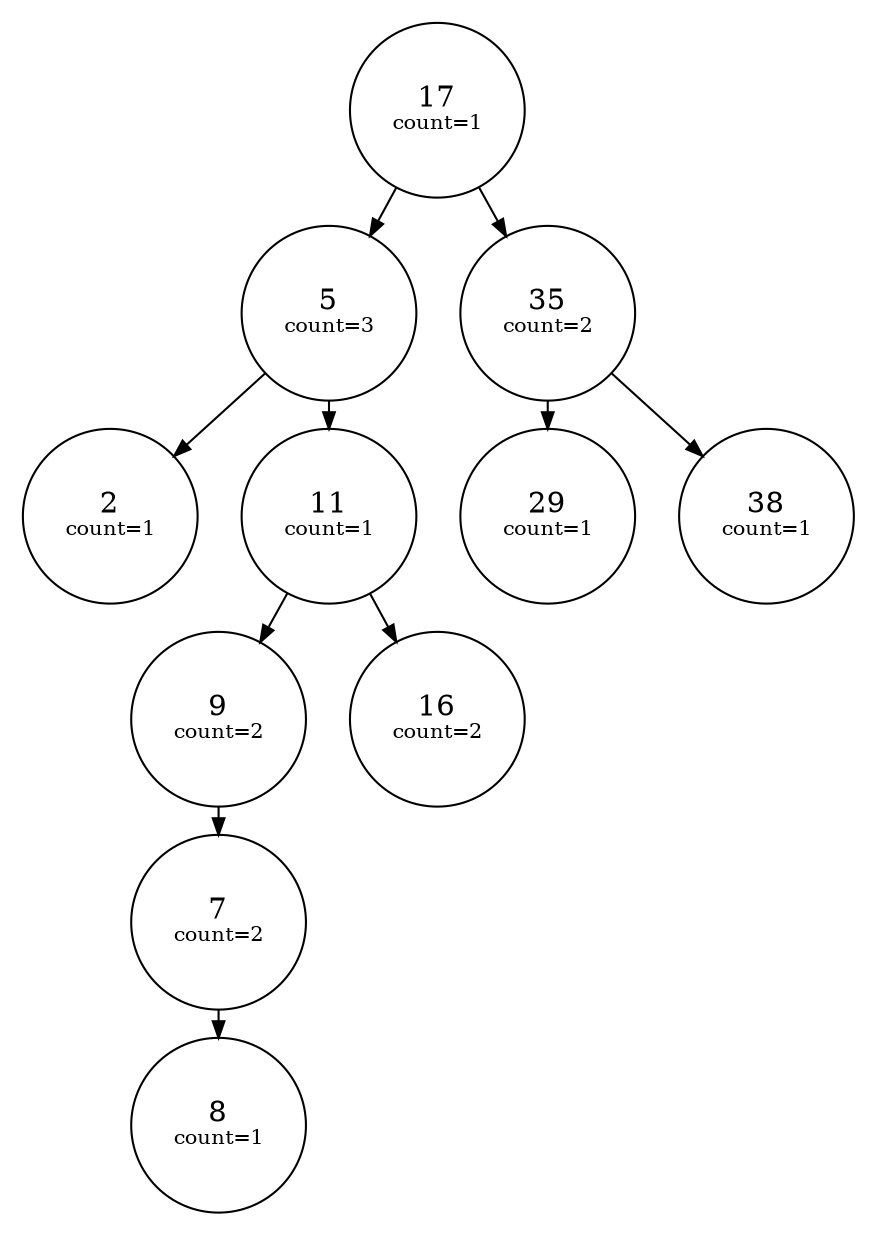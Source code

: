 
    digraph G {
    nodesep=0.3;
    ranksep=0.2;
    margin=0.1;
    node [shape=circle];
    edge [arrowsize=0.8];
    "6361116d-91c9-467e-ba03-8f81598df4c7" -> "b2ae6387-58ad-4ec0-a016-c1edc1097ef1"[side=left];
"b2ae6387-58ad-4ec0-a016-c1edc1097ef1" -> "4aee30d4-6373-4c8a-8eab-18e3007b8747"[side=left];
"b2ae6387-58ad-4ec0-a016-c1edc1097ef1" -> "fc8ecc19-8537-4e46-98aa-9ff12b192080"[side=right];
"fc8ecc19-8537-4e46-98aa-9ff12b192080" -> "f69b53fa-e695-4ad0-ba84-7011544b87a0"[side=left];
"f69b53fa-e695-4ad0-ba84-7011544b87a0" -> "7ac19314-7ba9-4d75-9e83-41f6d19e6a28"[side=left];
"7ac19314-7ba9-4d75-9e83-41f6d19e6a28" -> "06f54b7b-5abc-4693-a38e-f0a70c4b7671"[side=right];
"fc8ecc19-8537-4e46-98aa-9ff12b192080" -> "8363f18a-17f3-4ab4-9ece-f32a5d2f3ed9"[side=right];
"6361116d-91c9-467e-ba03-8f81598df4c7" -> "100a70aa-1a1f-41bf-93f7-48948cb0e678"[side=right];
"100a70aa-1a1f-41bf-93f7-48948cb0e678" -> "834645cc-b774-48b6-a06c-9bb30ada9b13"[side=left];
"100a70aa-1a1f-41bf-93f7-48948cb0e678" -> "44da67a8-76ac-4ef5-9693-f6d40cc34ac0"[side=right];
"834645cc-b774-48b6-a06c-9bb30ada9b13"[label=<29<BR/><FONT POINT-SIZE="10">count=1</FONT>>]
"b2ae6387-58ad-4ec0-a016-c1edc1097ef1"[label=<5<BR/><FONT POINT-SIZE="10">count=3</FONT>>]
"fc8ecc19-8537-4e46-98aa-9ff12b192080"[label=<11<BR/><FONT POINT-SIZE="10">count=1</FONT>>]
"6361116d-91c9-467e-ba03-8f81598df4c7"[label=<17<BR/><FONT POINT-SIZE="10">count=1</FONT>>]
"f69b53fa-e695-4ad0-ba84-7011544b87a0"[label=<9<BR/><FONT POINT-SIZE="10">count=2</FONT>>]
"100a70aa-1a1f-41bf-93f7-48948cb0e678"[label=<35<BR/><FONT POINT-SIZE="10">count=2</FONT>>]
"06f54b7b-5abc-4693-a38e-f0a70c4b7671"[label=<8<BR/><FONT POINT-SIZE="10">count=1</FONT>>]
"8363f18a-17f3-4ab4-9ece-f32a5d2f3ed9"[label=<16<BR/><FONT POINT-SIZE="10">count=2</FONT>>]
"44da67a8-76ac-4ef5-9693-f6d40cc34ac0"[label=<38<BR/><FONT POINT-SIZE="10">count=1</FONT>>]
"4aee30d4-6373-4c8a-8eab-18e3007b8747"[label=<2<BR/><FONT POINT-SIZE="10">count=1</FONT>>]
"7ac19314-7ba9-4d75-9e83-41f6d19e6a28"[label=<7<BR/><FONT POINT-SIZE="10">count=2</FONT>>]}